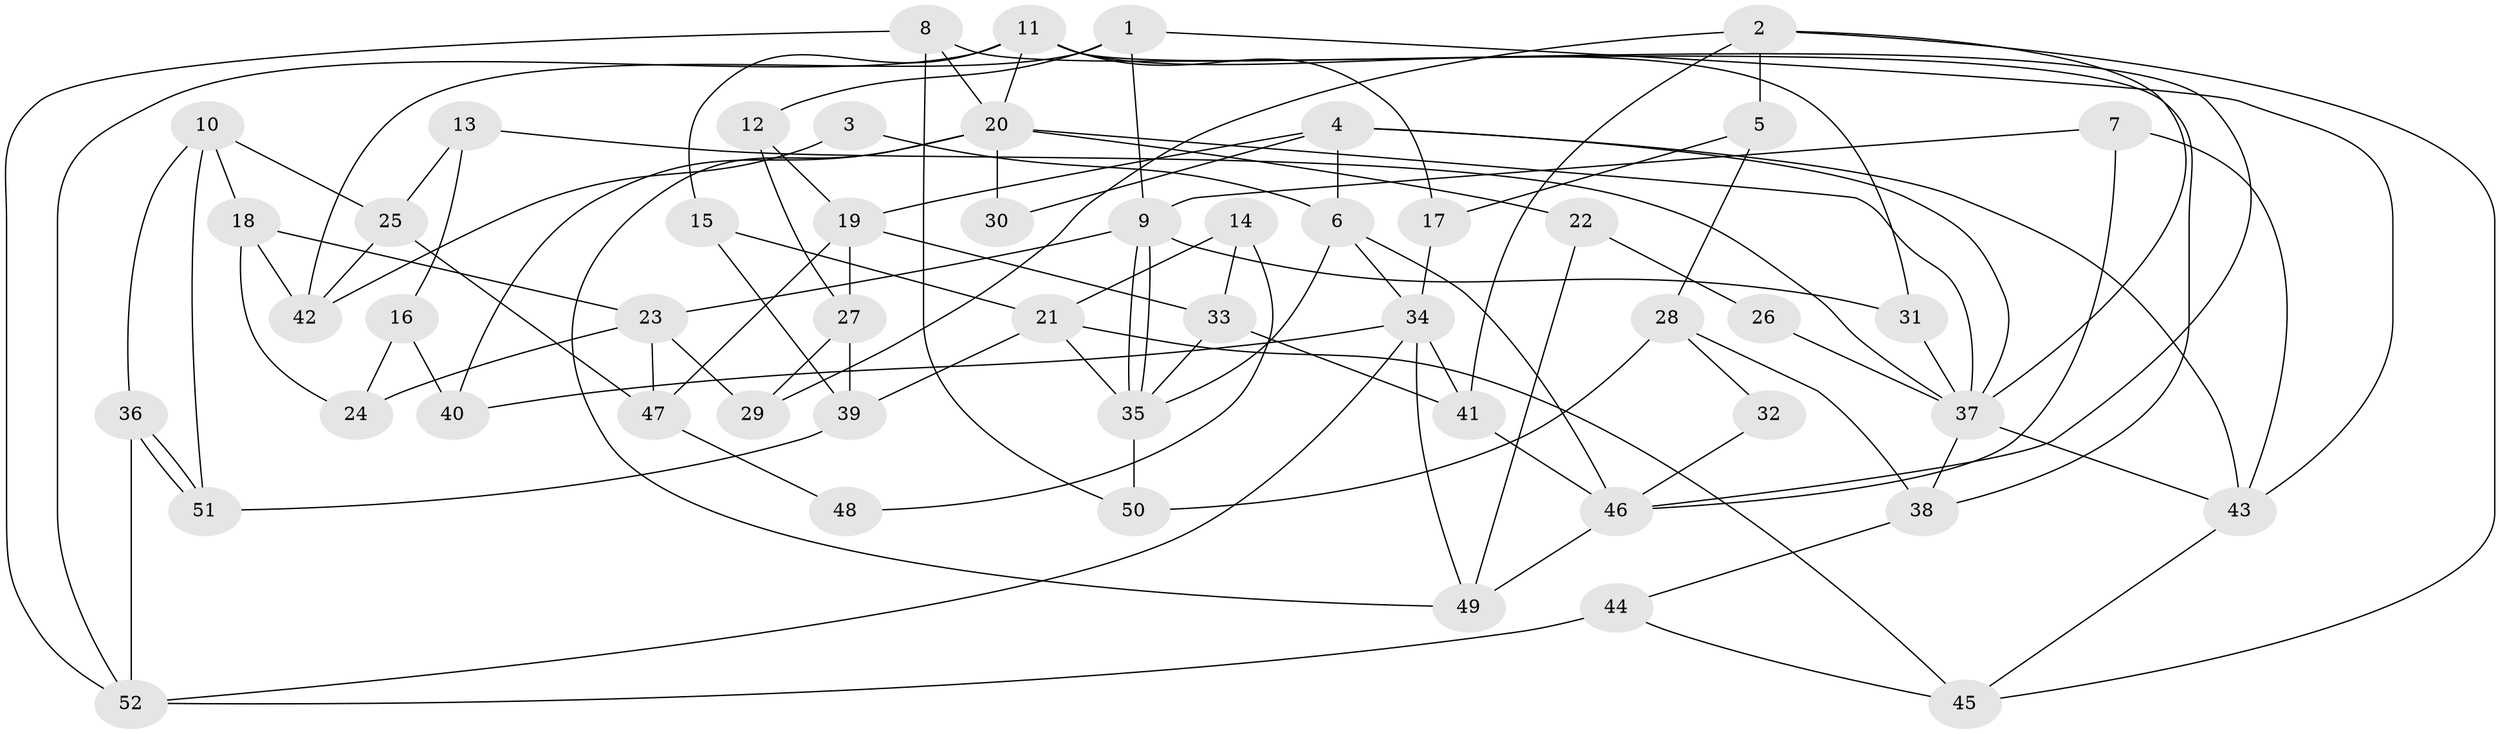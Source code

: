 // coarse degree distribution, {4: 0.19444444444444445, 8: 0.08333333333333333, 5: 0.19444444444444445, 7: 0.08333333333333333, 3: 0.2777777777777778, 6: 0.1111111111111111, 2: 0.05555555555555555}
// Generated by graph-tools (version 1.1) at 2025/18/03/04/25 18:18:40]
// undirected, 52 vertices, 104 edges
graph export_dot {
graph [start="1"]
  node [color=gray90,style=filled];
  1;
  2;
  3;
  4;
  5;
  6;
  7;
  8;
  9;
  10;
  11;
  12;
  13;
  14;
  15;
  16;
  17;
  18;
  19;
  20;
  21;
  22;
  23;
  24;
  25;
  26;
  27;
  28;
  29;
  30;
  31;
  32;
  33;
  34;
  35;
  36;
  37;
  38;
  39;
  40;
  41;
  42;
  43;
  44;
  45;
  46;
  47;
  48;
  49;
  50;
  51;
  52;
  1 -- 9;
  1 -- 12;
  1 -- 42;
  1 -- 43;
  2 -- 37;
  2 -- 45;
  2 -- 5;
  2 -- 29;
  2 -- 41;
  3 -- 42;
  3 -- 6;
  4 -- 43;
  4 -- 37;
  4 -- 6;
  4 -- 19;
  4 -- 30;
  5 -- 28;
  5 -- 17;
  6 -- 46;
  6 -- 34;
  6 -- 35;
  7 -- 43;
  7 -- 46;
  7 -- 9;
  8 -- 52;
  8 -- 38;
  8 -- 20;
  8 -- 50;
  9 -- 35;
  9 -- 35;
  9 -- 23;
  9 -- 31;
  10 -- 51;
  10 -- 18;
  10 -- 25;
  10 -- 36;
  11 -- 52;
  11 -- 17;
  11 -- 15;
  11 -- 20;
  11 -- 31;
  11 -- 46;
  12 -- 19;
  12 -- 27;
  13 -- 37;
  13 -- 16;
  13 -- 25;
  14 -- 33;
  14 -- 21;
  14 -- 48;
  15 -- 39;
  15 -- 21;
  16 -- 24;
  16 -- 40;
  17 -- 34;
  18 -- 23;
  18 -- 42;
  18 -- 24;
  19 -- 33;
  19 -- 27;
  19 -- 47;
  20 -- 22;
  20 -- 30;
  20 -- 37;
  20 -- 40;
  20 -- 49;
  21 -- 35;
  21 -- 39;
  21 -- 45;
  22 -- 49;
  22 -- 26;
  23 -- 47;
  23 -- 24;
  23 -- 29;
  25 -- 42;
  25 -- 47;
  26 -- 37;
  27 -- 29;
  27 -- 39;
  28 -- 50;
  28 -- 38;
  28 -- 32;
  31 -- 37;
  32 -- 46;
  33 -- 35;
  33 -- 41;
  34 -- 41;
  34 -- 40;
  34 -- 49;
  34 -- 52;
  35 -- 50;
  36 -- 51;
  36 -- 51;
  36 -- 52;
  37 -- 38;
  37 -- 43;
  38 -- 44;
  39 -- 51;
  41 -- 46;
  43 -- 45;
  44 -- 52;
  44 -- 45;
  46 -- 49;
  47 -- 48;
}
